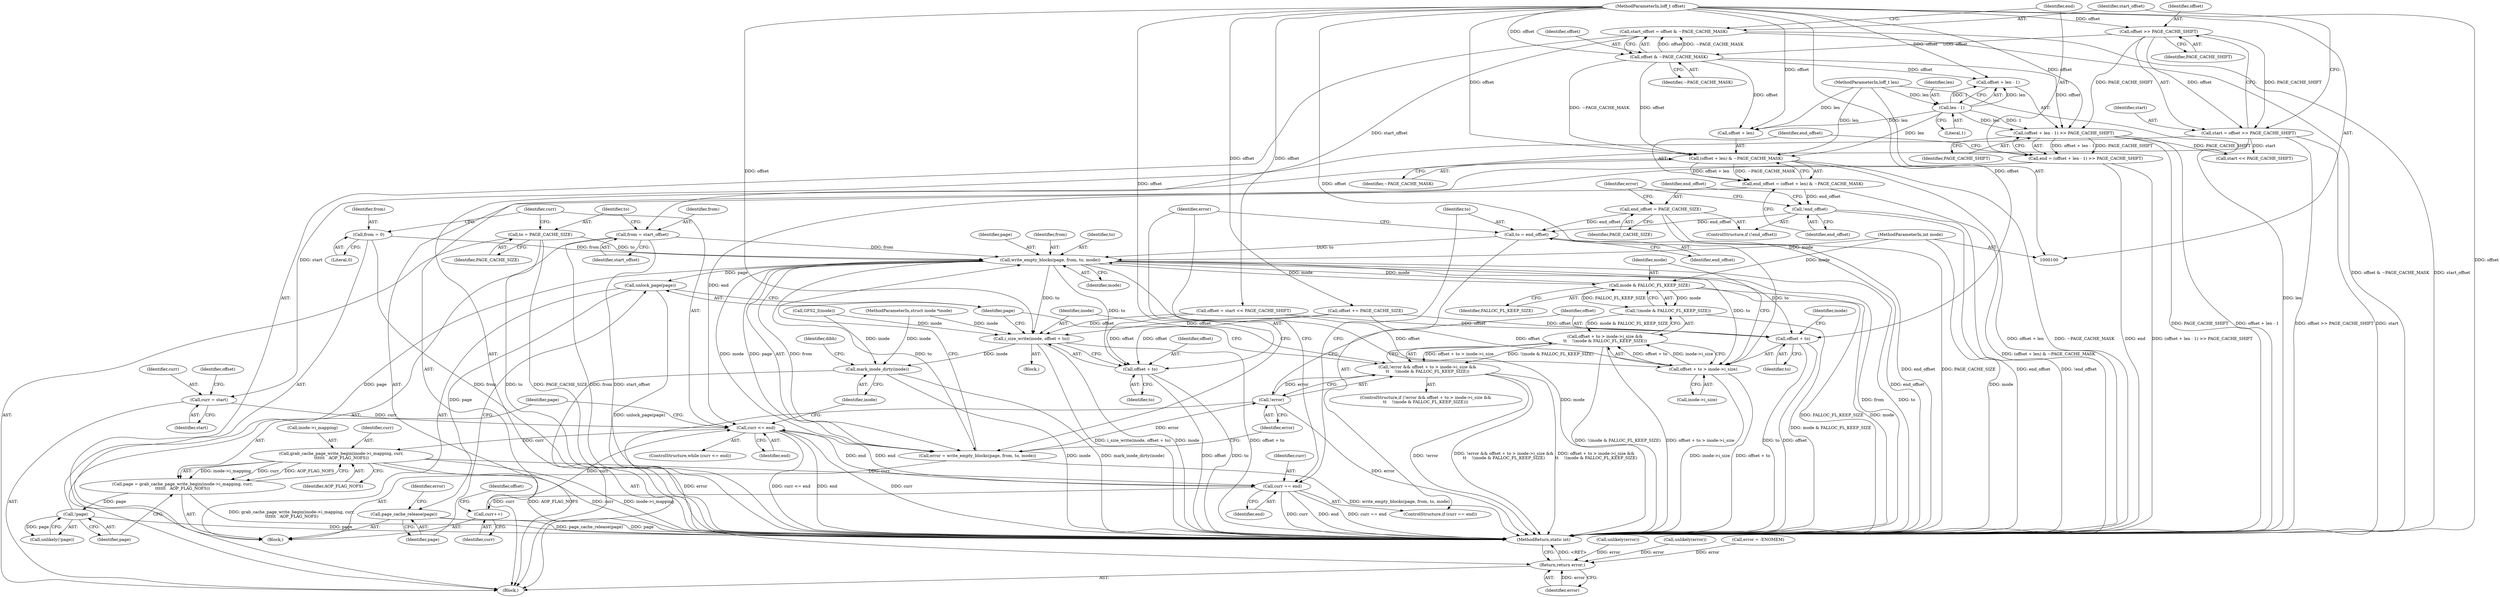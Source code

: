 digraph "1_linux_64dd153c83743af81f20924c6343652d731eeecb_1@API" {
"1000228" [label="(Call,write_empty_blocks(page, from, to, mode))"];
"1000211" [label="(Call,!page)"];
"1000201" [label="(Call,page = grab_cache_page_write_begin(inode->i_mapping, curr,\n\t\t\t\t\t\t   AOP_FLAG_NOFS))"];
"1000203" [label="(Call,grab_cache_page_write_begin(inode->i_mapping, curr,\n\t\t\t\t\t\t   AOP_FLAG_NOFS))"];
"1000197" [label="(Call,curr <= end)"];
"1000262" [label="(Call,curr++)"];
"1000220" [label="(Call,curr == end)"];
"1000182" [label="(Call,curr = start)"];
"1000114" [label="(Call,start = offset >> PAGE_CACHE_SHIFT)"];
"1000116" [label="(Call,offset >> PAGE_CACHE_SHIFT)"];
"1000102" [label="(MethodParameterIn,loff_t offset)"];
"1000126" [label="(Call,end = (offset + len - 1) >> PAGE_CACHE_SHIFT)"];
"1000128" [label="(Call,(offset + len - 1) >> PAGE_CACHE_SHIFT)"];
"1000122" [label="(Call,offset & ~PAGE_CACHE_MASK)"];
"1000131" [label="(Call,len - 1)"];
"1000103" [label="(MethodParameterIn,loff_t len)"];
"1000267" [label="(Call,from = 0)"];
"1000190" [label="(Call,from = start_offset)"];
"1000120" [label="(Call,start_offset = offset & ~PAGE_CACHE_MASK)"];
"1000193" [label="(Call,to = PAGE_CACHE_SIZE)"];
"1000223" [label="(Call,to = end_offset)"];
"1000150" [label="(Call,end_offset = PAGE_CACHE_SIZE)"];
"1000148" [label="(Call,!end_offset)"];
"1000138" [label="(Call,end_offset = (offset + len) & ~PAGE_CACHE_MASK)"];
"1000140" [label="(Call,(offset + len) & ~PAGE_CACHE_MASK)"];
"1000246" [label="(Call,mode & FALLOC_FL_KEEP_SIZE)"];
"1000228" [label="(Call,write_empty_blocks(page, from, to, mode))"];
"1000104" [label="(MethodParameterIn,int mode)"];
"1000226" [label="(Call,error = write_empty_blocks(page, from, to, mode))"];
"1000235" [label="(Call,!error)"];
"1000234" [label="(Call,!error && offset + to > inode->i_size &&\n\t\t    !(mode & FALLOC_FL_KEEP_SIZE))"];
"1000275" [label="(Return,return error;)"];
"1000238" [label="(Call,offset + to > inode->i_size)"];
"1000237" [label="(Call,offset + to > inode->i_size &&\n\t\t    !(mode & FALLOC_FL_KEEP_SIZE))"];
"1000239" [label="(Call,offset + to)"];
"1000250" [label="(Call,i_size_write(inode, offset + to))"];
"1000270" [label="(Call,mark_inode_dirty(inode))"];
"1000252" [label="(Call,offset + to)"];
"1000255" [label="(Call,unlock_page(page))"];
"1000257" [label="(Call,page_cache_release(page))"];
"1000245" [label="(Call,!(mode & FALLOC_FL_KEEP_SIZE))"];
"1000219" [label="(ControlStructure,if (curr == end))"];
"1000195" [label="(Identifier,PAGE_CACHE_SIZE)"];
"1000202" [label="(Identifier,page)"];
"1000115" [label="(Identifier,start)"];
"1000267" [label="(Call,from = 0)"];
"1000200" [label="(Block,)"];
"1000191" [label="(Identifier,from)"];
"1000222" [label="(Identifier,end)"];
"1000187" [label="(Call,start << PAGE_CACHE_SHIFT)"];
"1000123" [label="(Identifier,offset)"];
"1000231" [label="(Identifier,to)"];
"1000214" [label="(Call,error = -ENOMEM)"];
"1000270" [label="(Call,mark_inode_dirty(inode))"];
"1000220" [label="(Call,curr == end)"];
"1000265" [label="(Identifier,offset)"];
"1000203" [label="(Call,grab_cache_page_write_begin(inode->i_mapping, curr,\n\t\t\t\t\t\t   AOP_FLAG_NOFS))"];
"1000190" [label="(Call,from = start_offset)"];
"1000140" [label="(Call,(offset + len) & ~PAGE_CACHE_MASK)"];
"1000243" [label="(Identifier,inode)"];
"1000114" [label="(Call,start = offset >> PAGE_CACHE_SHIFT)"];
"1000236" [label="(Identifier,error)"];
"1000241" [label="(Identifier,to)"];
"1000252" [label="(Call,offset + to)"];
"1000268" [label="(Identifier,from)"];
"1000127" [label="(Identifier,end)"];
"1000129" [label="(Call,offset + len - 1)"];
"1000104" [label="(MethodParameterIn,int mode)"];
"1000198" [label="(Identifier,curr)"];
"1000197" [label="(Call,curr <= end)"];
"1000186" [label="(Identifier,offset)"];
"1000160" [label="(Call,unlikely(error))"];
"1000152" [label="(Identifier,PAGE_CACHE_SIZE)"];
"1000258" [label="(Identifier,page)"];
"1000228" [label="(Call,write_empty_blocks(page, from, to, mode))"];
"1000182" [label="(Call,curr = start)"];
"1000224" [label="(Identifier,to)"];
"1000212" [label="(Identifier,page)"];
"1000144" [label="(Identifier,~PAGE_CACHE_MASK)"];
"1000260" [label="(Identifier,error)"];
"1000192" [label="(Identifier,start_offset)"];
"1000226" [label="(Call,error = write_empty_blocks(page, from, to, mode))"];
"1000121" [label="(Identifier,start_offset)"];
"1000194" [label="(Identifier,to)"];
"1000179" [label="(Call,unlikely(error))"];
"1000245" [label="(Call,!(mode & FALLOC_FL_KEEP_SIZE))"];
"1000225" [label="(Identifier,end_offset)"];
"1000253" [label="(Identifier,offset)"];
"1000257" [label="(Call,page_cache_release(page))"];
"1000102" [label="(MethodParameterIn,loff_t offset)"];
"1000242" [label="(Call,inode->i_size)"];
"1000103" [label="(MethodParameterIn,loff_t len)"];
"1000229" [label="(Identifier,page)"];
"1000262" [label="(Call,curr++)"];
"1000151" [label="(Identifier,end_offset)"];
"1000248" [label="(Identifier,FALLOC_FL_KEEP_SIZE)"];
"1000132" [label="(Identifier,len)"];
"1000105" [label="(Block,)"];
"1000238" [label="(Call,offset + to > inode->i_size)"];
"1000277" [label="(MethodReturn,static int)"];
"1000251" [label="(Identifier,inode)"];
"1000131" [label="(Call,len - 1)"];
"1000230" [label="(Identifier,from)"];
"1000150" [label="(Call,end_offset = PAGE_CACHE_SIZE)"];
"1000276" [label="(Identifier,error)"];
"1000227" [label="(Identifier,error)"];
"1000134" [label="(Identifier,PAGE_CACHE_SHIFT)"];
"1000201" [label="(Call,page = grab_cache_page_write_begin(inode->i_mapping, curr,\n\t\t\t\t\t\t   AOP_FLAG_NOFS))"];
"1000204" [label="(Call,inode->i_mapping)"];
"1000196" [label="(ControlStructure,while (curr <= end))"];
"1000249" [label="(Block,)"];
"1000250" [label="(Call,i_size_write(inode, offset + to))"];
"1000141" [label="(Call,offset + len)"];
"1000247" [label="(Identifier,mode)"];
"1000255" [label="(Call,unlock_page(page))"];
"1000184" [label="(Identifier,start)"];
"1000148" [label="(Call,!end_offset)"];
"1000246" [label="(Call,mode & FALLOC_FL_KEEP_SIZE)"];
"1000271" [label="(Identifier,inode)"];
"1000269" [label="(Literal,0)"];
"1000120" [label="(Call,start_offset = offset & ~PAGE_CACHE_MASK)"];
"1000124" [label="(Identifier,~PAGE_CACHE_MASK)"];
"1000223" [label="(Call,to = end_offset)"];
"1000232" [label="(Identifier,mode)"];
"1000233" [label="(ControlStructure,if (!error && offset + to > inode->i_size &&\n\t\t    !(mode & FALLOC_FL_KEEP_SIZE)))"];
"1000210" [label="(Call,unlikely(!page))"];
"1000101" [label="(MethodParameterIn,struct inode *inode)"];
"1000235" [label="(Call,!error)"];
"1000199" [label="(Identifier,end)"];
"1000109" [label="(Call,GFS2_I(inode))"];
"1000139" [label="(Identifier,end_offset)"];
"1000118" [label="(Identifier,PAGE_CACHE_SHIFT)"];
"1000211" [label="(Call,!page)"];
"1000263" [label="(Identifier,curr)"];
"1000207" [label="(Identifier,curr)"];
"1000275" [label="(Return,return error;)"];
"1000116" [label="(Call,offset >> PAGE_CACHE_SHIFT)"];
"1000273" [label="(Identifier,dibh)"];
"1000128" [label="(Call,(offset + len - 1) >> PAGE_CACHE_SHIFT)"];
"1000221" [label="(Identifier,curr)"];
"1000133" [label="(Literal,1)"];
"1000126" [label="(Call,end = (offset + len - 1) >> PAGE_CACHE_SHIFT)"];
"1000208" [label="(Identifier,AOP_FLAG_NOFS)"];
"1000117" [label="(Identifier,offset)"];
"1000254" [label="(Identifier,to)"];
"1000183" [label="(Identifier,curr)"];
"1000234" [label="(Call,!error && offset + to > inode->i_size &&\n\t\t    !(mode & FALLOC_FL_KEEP_SIZE))"];
"1000237" [label="(Call,offset + to > inode->i_size &&\n\t\t    !(mode & FALLOC_FL_KEEP_SIZE))"];
"1000185" [label="(Call,offset = start << PAGE_CACHE_SHIFT)"];
"1000264" [label="(Call,offset += PAGE_CACHE_SIZE)"];
"1000154" [label="(Identifier,error)"];
"1000138" [label="(Call,end_offset = (offset + len) & ~PAGE_CACHE_MASK)"];
"1000122" [label="(Call,offset & ~PAGE_CACHE_MASK)"];
"1000149" [label="(Identifier,end_offset)"];
"1000256" [label="(Identifier,page)"];
"1000193" [label="(Call,to = PAGE_CACHE_SIZE)"];
"1000147" [label="(ControlStructure,if (!end_offset))"];
"1000240" [label="(Identifier,offset)"];
"1000239" [label="(Call,offset + to)"];
"1000228" -> "1000226"  [label="AST: "];
"1000228" -> "1000232"  [label="CFG: "];
"1000229" -> "1000228"  [label="AST: "];
"1000230" -> "1000228"  [label="AST: "];
"1000231" -> "1000228"  [label="AST: "];
"1000232" -> "1000228"  [label="AST: "];
"1000226" -> "1000228"  [label="CFG: "];
"1000228" -> "1000277"  [label="DDG: to"];
"1000228" -> "1000277"  [label="DDG: mode"];
"1000228" -> "1000277"  [label="DDG: from"];
"1000228" -> "1000226"  [label="DDG: page"];
"1000228" -> "1000226"  [label="DDG: from"];
"1000228" -> "1000226"  [label="DDG: to"];
"1000228" -> "1000226"  [label="DDG: mode"];
"1000211" -> "1000228"  [label="DDG: page"];
"1000267" -> "1000228"  [label="DDG: from"];
"1000190" -> "1000228"  [label="DDG: from"];
"1000193" -> "1000228"  [label="DDG: to"];
"1000223" -> "1000228"  [label="DDG: to"];
"1000246" -> "1000228"  [label="DDG: mode"];
"1000104" -> "1000228"  [label="DDG: mode"];
"1000228" -> "1000238"  [label="DDG: to"];
"1000228" -> "1000239"  [label="DDG: to"];
"1000228" -> "1000246"  [label="DDG: mode"];
"1000228" -> "1000250"  [label="DDG: to"];
"1000228" -> "1000252"  [label="DDG: to"];
"1000228" -> "1000255"  [label="DDG: page"];
"1000211" -> "1000210"  [label="AST: "];
"1000211" -> "1000212"  [label="CFG: "];
"1000212" -> "1000211"  [label="AST: "];
"1000210" -> "1000211"  [label="CFG: "];
"1000211" -> "1000277"  [label="DDG: page"];
"1000211" -> "1000210"  [label="DDG: page"];
"1000201" -> "1000211"  [label="DDG: page"];
"1000201" -> "1000200"  [label="AST: "];
"1000201" -> "1000203"  [label="CFG: "];
"1000202" -> "1000201"  [label="AST: "];
"1000203" -> "1000201"  [label="AST: "];
"1000212" -> "1000201"  [label="CFG: "];
"1000201" -> "1000277"  [label="DDG: grab_cache_page_write_begin(inode->i_mapping, curr,\n\t\t\t\t\t\t   AOP_FLAG_NOFS)"];
"1000203" -> "1000201"  [label="DDG: inode->i_mapping"];
"1000203" -> "1000201"  [label="DDG: curr"];
"1000203" -> "1000201"  [label="DDG: AOP_FLAG_NOFS"];
"1000203" -> "1000208"  [label="CFG: "];
"1000204" -> "1000203"  [label="AST: "];
"1000207" -> "1000203"  [label="AST: "];
"1000208" -> "1000203"  [label="AST: "];
"1000203" -> "1000277"  [label="DDG: AOP_FLAG_NOFS"];
"1000203" -> "1000277"  [label="DDG: curr"];
"1000203" -> "1000277"  [label="DDG: inode->i_mapping"];
"1000197" -> "1000203"  [label="DDG: curr"];
"1000203" -> "1000220"  [label="DDG: curr"];
"1000197" -> "1000196"  [label="AST: "];
"1000197" -> "1000199"  [label="CFG: "];
"1000198" -> "1000197"  [label="AST: "];
"1000199" -> "1000197"  [label="AST: "];
"1000202" -> "1000197"  [label="CFG: "];
"1000271" -> "1000197"  [label="CFG: "];
"1000197" -> "1000277"  [label="DDG: curr <= end"];
"1000197" -> "1000277"  [label="DDG: end"];
"1000197" -> "1000277"  [label="DDG: curr"];
"1000262" -> "1000197"  [label="DDG: curr"];
"1000182" -> "1000197"  [label="DDG: curr"];
"1000220" -> "1000197"  [label="DDG: end"];
"1000126" -> "1000197"  [label="DDG: end"];
"1000197" -> "1000220"  [label="DDG: end"];
"1000262" -> "1000200"  [label="AST: "];
"1000262" -> "1000263"  [label="CFG: "];
"1000263" -> "1000262"  [label="AST: "];
"1000265" -> "1000262"  [label="CFG: "];
"1000220" -> "1000262"  [label="DDG: curr"];
"1000220" -> "1000219"  [label="AST: "];
"1000220" -> "1000222"  [label="CFG: "];
"1000221" -> "1000220"  [label="AST: "];
"1000222" -> "1000220"  [label="AST: "];
"1000224" -> "1000220"  [label="CFG: "];
"1000227" -> "1000220"  [label="CFG: "];
"1000220" -> "1000277"  [label="DDG: curr"];
"1000220" -> "1000277"  [label="DDG: end"];
"1000220" -> "1000277"  [label="DDG: curr == end"];
"1000182" -> "1000105"  [label="AST: "];
"1000182" -> "1000184"  [label="CFG: "];
"1000183" -> "1000182"  [label="AST: "];
"1000184" -> "1000182"  [label="AST: "];
"1000186" -> "1000182"  [label="CFG: "];
"1000114" -> "1000182"  [label="DDG: start"];
"1000114" -> "1000105"  [label="AST: "];
"1000114" -> "1000116"  [label="CFG: "];
"1000115" -> "1000114"  [label="AST: "];
"1000116" -> "1000114"  [label="AST: "];
"1000121" -> "1000114"  [label="CFG: "];
"1000114" -> "1000277"  [label="DDG: start"];
"1000114" -> "1000277"  [label="DDG: offset >> PAGE_CACHE_SHIFT"];
"1000116" -> "1000114"  [label="DDG: offset"];
"1000116" -> "1000114"  [label="DDG: PAGE_CACHE_SHIFT"];
"1000114" -> "1000187"  [label="DDG: start"];
"1000116" -> "1000118"  [label="CFG: "];
"1000117" -> "1000116"  [label="AST: "];
"1000118" -> "1000116"  [label="AST: "];
"1000102" -> "1000116"  [label="DDG: offset"];
"1000116" -> "1000122"  [label="DDG: offset"];
"1000116" -> "1000128"  [label="DDG: PAGE_CACHE_SHIFT"];
"1000102" -> "1000100"  [label="AST: "];
"1000102" -> "1000277"  [label="DDG: offset"];
"1000102" -> "1000122"  [label="DDG: offset"];
"1000102" -> "1000128"  [label="DDG: offset"];
"1000102" -> "1000129"  [label="DDG: offset"];
"1000102" -> "1000140"  [label="DDG: offset"];
"1000102" -> "1000141"  [label="DDG: offset"];
"1000102" -> "1000185"  [label="DDG: offset"];
"1000102" -> "1000238"  [label="DDG: offset"];
"1000102" -> "1000239"  [label="DDG: offset"];
"1000102" -> "1000250"  [label="DDG: offset"];
"1000102" -> "1000252"  [label="DDG: offset"];
"1000102" -> "1000264"  [label="DDG: offset"];
"1000126" -> "1000105"  [label="AST: "];
"1000126" -> "1000128"  [label="CFG: "];
"1000127" -> "1000126"  [label="AST: "];
"1000128" -> "1000126"  [label="AST: "];
"1000139" -> "1000126"  [label="CFG: "];
"1000126" -> "1000277"  [label="DDG: end"];
"1000126" -> "1000277"  [label="DDG: (offset + len - 1) >> PAGE_CACHE_SHIFT"];
"1000128" -> "1000126"  [label="DDG: offset + len - 1"];
"1000128" -> "1000126"  [label="DDG: PAGE_CACHE_SHIFT"];
"1000128" -> "1000134"  [label="CFG: "];
"1000129" -> "1000128"  [label="AST: "];
"1000134" -> "1000128"  [label="AST: "];
"1000128" -> "1000277"  [label="DDG: offset + len - 1"];
"1000128" -> "1000277"  [label="DDG: PAGE_CACHE_SHIFT"];
"1000122" -> "1000128"  [label="DDG: offset"];
"1000131" -> "1000128"  [label="DDG: len"];
"1000131" -> "1000128"  [label="DDG: 1"];
"1000128" -> "1000187"  [label="DDG: PAGE_CACHE_SHIFT"];
"1000122" -> "1000120"  [label="AST: "];
"1000122" -> "1000124"  [label="CFG: "];
"1000123" -> "1000122"  [label="AST: "];
"1000124" -> "1000122"  [label="AST: "];
"1000120" -> "1000122"  [label="CFG: "];
"1000122" -> "1000120"  [label="DDG: offset"];
"1000122" -> "1000120"  [label="DDG: ~PAGE_CACHE_MASK"];
"1000122" -> "1000129"  [label="DDG: offset"];
"1000122" -> "1000140"  [label="DDG: offset"];
"1000122" -> "1000140"  [label="DDG: ~PAGE_CACHE_MASK"];
"1000122" -> "1000141"  [label="DDG: offset"];
"1000131" -> "1000129"  [label="AST: "];
"1000131" -> "1000133"  [label="CFG: "];
"1000132" -> "1000131"  [label="AST: "];
"1000133" -> "1000131"  [label="AST: "];
"1000129" -> "1000131"  [label="CFG: "];
"1000131" -> "1000129"  [label="DDG: len"];
"1000131" -> "1000129"  [label="DDG: 1"];
"1000103" -> "1000131"  [label="DDG: len"];
"1000131" -> "1000140"  [label="DDG: len"];
"1000131" -> "1000141"  [label="DDG: len"];
"1000103" -> "1000100"  [label="AST: "];
"1000103" -> "1000277"  [label="DDG: len"];
"1000103" -> "1000140"  [label="DDG: len"];
"1000103" -> "1000141"  [label="DDG: len"];
"1000267" -> "1000200"  [label="AST: "];
"1000267" -> "1000269"  [label="CFG: "];
"1000268" -> "1000267"  [label="AST: "];
"1000269" -> "1000267"  [label="AST: "];
"1000198" -> "1000267"  [label="CFG: "];
"1000267" -> "1000277"  [label="DDG: from"];
"1000190" -> "1000105"  [label="AST: "];
"1000190" -> "1000192"  [label="CFG: "];
"1000191" -> "1000190"  [label="AST: "];
"1000192" -> "1000190"  [label="AST: "];
"1000194" -> "1000190"  [label="CFG: "];
"1000190" -> "1000277"  [label="DDG: from"];
"1000190" -> "1000277"  [label="DDG: start_offset"];
"1000120" -> "1000190"  [label="DDG: start_offset"];
"1000120" -> "1000105"  [label="AST: "];
"1000121" -> "1000120"  [label="AST: "];
"1000127" -> "1000120"  [label="CFG: "];
"1000120" -> "1000277"  [label="DDG: start_offset"];
"1000120" -> "1000277"  [label="DDG: offset & ~PAGE_CACHE_MASK"];
"1000193" -> "1000105"  [label="AST: "];
"1000193" -> "1000195"  [label="CFG: "];
"1000194" -> "1000193"  [label="AST: "];
"1000195" -> "1000193"  [label="AST: "];
"1000198" -> "1000193"  [label="CFG: "];
"1000193" -> "1000277"  [label="DDG: to"];
"1000193" -> "1000277"  [label="DDG: PAGE_CACHE_SIZE"];
"1000223" -> "1000219"  [label="AST: "];
"1000223" -> "1000225"  [label="CFG: "];
"1000224" -> "1000223"  [label="AST: "];
"1000225" -> "1000223"  [label="AST: "];
"1000227" -> "1000223"  [label="CFG: "];
"1000223" -> "1000277"  [label="DDG: end_offset"];
"1000150" -> "1000223"  [label="DDG: end_offset"];
"1000148" -> "1000223"  [label="DDG: end_offset"];
"1000150" -> "1000147"  [label="AST: "];
"1000150" -> "1000152"  [label="CFG: "];
"1000151" -> "1000150"  [label="AST: "];
"1000152" -> "1000150"  [label="AST: "];
"1000154" -> "1000150"  [label="CFG: "];
"1000150" -> "1000277"  [label="DDG: end_offset"];
"1000150" -> "1000277"  [label="DDG: PAGE_CACHE_SIZE"];
"1000148" -> "1000147"  [label="AST: "];
"1000148" -> "1000149"  [label="CFG: "];
"1000149" -> "1000148"  [label="AST: "];
"1000151" -> "1000148"  [label="CFG: "];
"1000154" -> "1000148"  [label="CFG: "];
"1000148" -> "1000277"  [label="DDG: end_offset"];
"1000148" -> "1000277"  [label="DDG: !end_offset"];
"1000138" -> "1000148"  [label="DDG: end_offset"];
"1000138" -> "1000105"  [label="AST: "];
"1000138" -> "1000140"  [label="CFG: "];
"1000139" -> "1000138"  [label="AST: "];
"1000140" -> "1000138"  [label="AST: "];
"1000149" -> "1000138"  [label="CFG: "];
"1000138" -> "1000277"  [label="DDG: (offset + len) & ~PAGE_CACHE_MASK"];
"1000140" -> "1000138"  [label="DDG: offset + len"];
"1000140" -> "1000138"  [label="DDG: ~PAGE_CACHE_MASK"];
"1000140" -> "1000144"  [label="CFG: "];
"1000141" -> "1000140"  [label="AST: "];
"1000144" -> "1000140"  [label="AST: "];
"1000140" -> "1000277"  [label="DDG: offset + len"];
"1000140" -> "1000277"  [label="DDG: ~PAGE_CACHE_MASK"];
"1000246" -> "1000245"  [label="AST: "];
"1000246" -> "1000248"  [label="CFG: "];
"1000247" -> "1000246"  [label="AST: "];
"1000248" -> "1000246"  [label="AST: "];
"1000245" -> "1000246"  [label="CFG: "];
"1000246" -> "1000277"  [label="DDG: FALLOC_FL_KEEP_SIZE"];
"1000246" -> "1000277"  [label="DDG: mode"];
"1000246" -> "1000245"  [label="DDG: mode"];
"1000246" -> "1000245"  [label="DDG: FALLOC_FL_KEEP_SIZE"];
"1000104" -> "1000246"  [label="DDG: mode"];
"1000104" -> "1000100"  [label="AST: "];
"1000104" -> "1000277"  [label="DDG: mode"];
"1000226" -> "1000200"  [label="AST: "];
"1000227" -> "1000226"  [label="AST: "];
"1000236" -> "1000226"  [label="CFG: "];
"1000226" -> "1000277"  [label="DDG: write_empty_blocks(page, from, to, mode)"];
"1000226" -> "1000235"  [label="DDG: error"];
"1000235" -> "1000234"  [label="AST: "];
"1000235" -> "1000236"  [label="CFG: "];
"1000236" -> "1000235"  [label="AST: "];
"1000240" -> "1000235"  [label="CFG: "];
"1000234" -> "1000235"  [label="CFG: "];
"1000235" -> "1000277"  [label="DDG: error"];
"1000235" -> "1000234"  [label="DDG: error"];
"1000235" -> "1000275"  [label="DDG: error"];
"1000234" -> "1000233"  [label="AST: "];
"1000234" -> "1000237"  [label="CFG: "];
"1000237" -> "1000234"  [label="AST: "];
"1000251" -> "1000234"  [label="CFG: "];
"1000256" -> "1000234"  [label="CFG: "];
"1000234" -> "1000277"  [label="DDG: offset + to > inode->i_size &&\n\t\t    !(mode & FALLOC_FL_KEEP_SIZE)"];
"1000234" -> "1000277"  [label="DDG: !error"];
"1000234" -> "1000277"  [label="DDG: !error && offset + to > inode->i_size &&\n\t\t    !(mode & FALLOC_FL_KEEP_SIZE)"];
"1000237" -> "1000234"  [label="DDG: offset + to > inode->i_size"];
"1000237" -> "1000234"  [label="DDG: !(mode & FALLOC_FL_KEEP_SIZE)"];
"1000275" -> "1000105"  [label="AST: "];
"1000275" -> "1000276"  [label="CFG: "];
"1000276" -> "1000275"  [label="AST: "];
"1000277" -> "1000275"  [label="CFG: "];
"1000275" -> "1000277"  [label="DDG: <RET>"];
"1000276" -> "1000275"  [label="DDG: error"];
"1000179" -> "1000275"  [label="DDG: error"];
"1000214" -> "1000275"  [label="DDG: error"];
"1000160" -> "1000275"  [label="DDG: error"];
"1000238" -> "1000237"  [label="AST: "];
"1000238" -> "1000242"  [label="CFG: "];
"1000239" -> "1000238"  [label="AST: "];
"1000242" -> "1000238"  [label="AST: "];
"1000247" -> "1000238"  [label="CFG: "];
"1000237" -> "1000238"  [label="CFG: "];
"1000238" -> "1000277"  [label="DDG: offset + to"];
"1000238" -> "1000277"  [label="DDG: inode->i_size"];
"1000238" -> "1000237"  [label="DDG: offset + to"];
"1000238" -> "1000237"  [label="DDG: inode->i_size"];
"1000185" -> "1000238"  [label="DDG: offset"];
"1000264" -> "1000238"  [label="DDG: offset"];
"1000237" -> "1000245"  [label="CFG: "];
"1000245" -> "1000237"  [label="AST: "];
"1000237" -> "1000277"  [label="DDG: !(mode & FALLOC_FL_KEEP_SIZE)"];
"1000237" -> "1000277"  [label="DDG: offset + to > inode->i_size"];
"1000245" -> "1000237"  [label="DDG: mode & FALLOC_FL_KEEP_SIZE"];
"1000239" -> "1000241"  [label="CFG: "];
"1000240" -> "1000239"  [label="AST: "];
"1000241" -> "1000239"  [label="AST: "];
"1000243" -> "1000239"  [label="CFG: "];
"1000239" -> "1000277"  [label="DDG: offset"];
"1000239" -> "1000277"  [label="DDG: to"];
"1000185" -> "1000239"  [label="DDG: offset"];
"1000264" -> "1000239"  [label="DDG: offset"];
"1000250" -> "1000249"  [label="AST: "];
"1000250" -> "1000252"  [label="CFG: "];
"1000251" -> "1000250"  [label="AST: "];
"1000252" -> "1000250"  [label="AST: "];
"1000256" -> "1000250"  [label="CFG: "];
"1000250" -> "1000277"  [label="DDG: inode"];
"1000250" -> "1000277"  [label="DDG: offset + to"];
"1000250" -> "1000277"  [label="DDG: i_size_write(inode, offset + to)"];
"1000109" -> "1000250"  [label="DDG: inode"];
"1000101" -> "1000250"  [label="DDG: inode"];
"1000185" -> "1000250"  [label="DDG: offset"];
"1000264" -> "1000250"  [label="DDG: offset"];
"1000250" -> "1000270"  [label="DDG: inode"];
"1000270" -> "1000105"  [label="AST: "];
"1000270" -> "1000271"  [label="CFG: "];
"1000271" -> "1000270"  [label="AST: "];
"1000273" -> "1000270"  [label="CFG: "];
"1000270" -> "1000277"  [label="DDG: mark_inode_dirty(inode)"];
"1000270" -> "1000277"  [label="DDG: inode"];
"1000109" -> "1000270"  [label="DDG: inode"];
"1000101" -> "1000270"  [label="DDG: inode"];
"1000252" -> "1000254"  [label="CFG: "];
"1000253" -> "1000252"  [label="AST: "];
"1000254" -> "1000252"  [label="AST: "];
"1000252" -> "1000277"  [label="DDG: offset"];
"1000252" -> "1000277"  [label="DDG: to"];
"1000185" -> "1000252"  [label="DDG: offset"];
"1000264" -> "1000252"  [label="DDG: offset"];
"1000255" -> "1000200"  [label="AST: "];
"1000255" -> "1000256"  [label="CFG: "];
"1000256" -> "1000255"  [label="AST: "];
"1000258" -> "1000255"  [label="CFG: "];
"1000255" -> "1000277"  [label="DDG: unlock_page(page)"];
"1000255" -> "1000257"  [label="DDG: page"];
"1000257" -> "1000200"  [label="AST: "];
"1000257" -> "1000258"  [label="CFG: "];
"1000258" -> "1000257"  [label="AST: "];
"1000260" -> "1000257"  [label="CFG: "];
"1000257" -> "1000277"  [label="DDG: page"];
"1000257" -> "1000277"  [label="DDG: page_cache_release(page)"];
"1000245" -> "1000277"  [label="DDG: mode & FALLOC_FL_KEEP_SIZE"];
}

